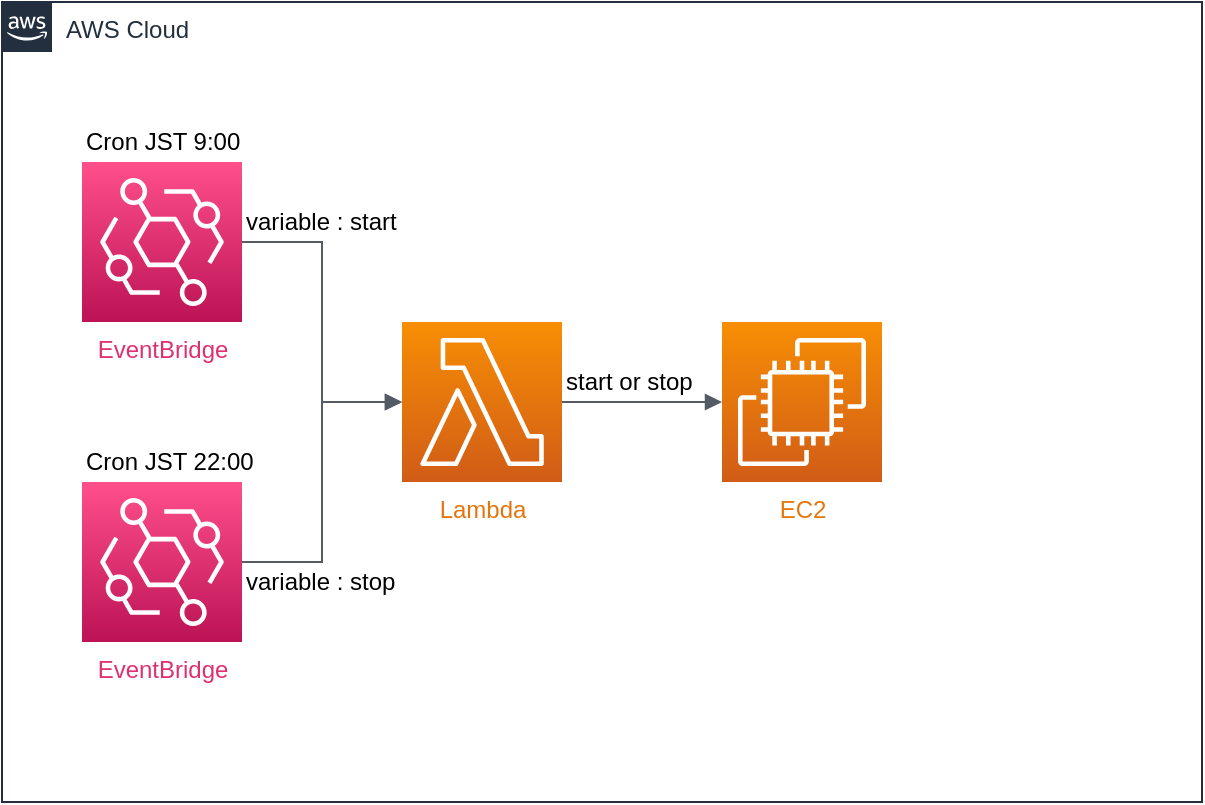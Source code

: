 <mxfile scale="2" border="10">
    <diagram id="GsEWdasdY-eWTikiNU9Z" name="ページ1">
        <mxGraphModel dx="638" dy="745" grid="0" gridSize="10" guides="1" tooltips="1" connect="1" arrows="1" fold="1" page="1" pageScale="1" pageWidth="827" pageHeight="1169" background="#ffffff" math="0" shadow="0">
            <root>
                <mxCell id="0"/>
                <mxCell id="1" parent="0"/>
                <mxCell id="2" value="AWS Cloud" style="points=[[0,0],[0.25,0],[0.5,0],[0.75,0],[1,0],[1,0.25],[1,0.5],[1,0.75],[1,1],[0.75,1],[0.5,1],[0.25,1],[0,1],[0,0.75],[0,0.5],[0,0.25]];outlineConnect=0;gradientColor=none;html=1;whiteSpace=wrap;fontSize=12;fontStyle=0;container=1;pointerEvents=0;collapsible=0;recursiveResize=0;shape=mxgraph.aws4.group;grIcon=mxgraph.aws4.group_aws_cloud_alt;strokeColor=#232F3E;fillColor=none;verticalAlign=top;align=left;spacingLeft=30;fontColor=#232F3E;dashed=0;" parent="1" vertex="1">
                    <mxGeometry x="80" y="160" width="600" height="400" as="geometry"/>
                </mxCell>
                <mxCell id="3" value="&lt;font color=&quot;#de3171&quot;&gt;EventBridge&lt;/font&gt;" style="sketch=0;points=[[0,0,0],[0.25,0,0],[0.5,0,0],[0.75,0,0],[1,0,0],[0,1,0],[0.25,1,0],[0.5,1,0],[0.75,1,0],[1,1,0],[0,0.25,0],[0,0.5,0],[0,0.75,0],[1,0.25,0],[1,0.5,0],[1,0.75,0]];outlineConnect=0;fontColor=#232F3E;gradientColor=#FF4F8B;gradientDirection=north;fillColor=#BC1356;strokeColor=#ffffff;dashed=0;verticalLabelPosition=bottom;verticalAlign=top;align=center;html=1;fontSize=12;fontStyle=0;aspect=fixed;shape=mxgraph.aws4.resourceIcon;resIcon=mxgraph.aws4.eventbridge;" vertex="1" parent="2">
                    <mxGeometry x="40" y="80" width="80" height="80" as="geometry"/>
                </mxCell>
                <mxCell id="4" value="&lt;font color=&quot;#e4750e&quot;&gt;Lambda&lt;/font&gt;" style="sketch=0;points=[[0,0,0],[0.25,0,0],[0.5,0,0],[0.75,0,0],[1,0,0],[0,1,0],[0.25,1,0],[0.5,1,0],[0.75,1,0],[1,1,0],[0,0.25,0],[0,0.5,0],[0,0.75,0],[1,0.25,0],[1,0.5,0],[1,0.75,0]];outlineConnect=0;fontColor=#232F3E;gradientColor=#F78E04;gradientDirection=north;fillColor=#D05C17;strokeColor=#ffffff;dashed=0;verticalLabelPosition=bottom;verticalAlign=top;align=center;html=1;fontSize=12;fontStyle=0;aspect=fixed;shape=mxgraph.aws4.resourceIcon;resIcon=mxgraph.aws4.lambda;" vertex="1" parent="2">
                    <mxGeometry x="200" y="160" width="80" height="80" as="geometry"/>
                </mxCell>
                <mxCell id="5" value="&lt;font color=&quot;#e5770d&quot;&gt;EC2&lt;/font&gt;" style="sketch=0;points=[[0,0,0],[0.25,0,0],[0.5,0,0],[0.75,0,0],[1,0,0],[0,1,0],[0.25,1,0],[0.5,1,0],[0.75,1,0],[1,1,0],[0,0.25,0],[0,0.5,0],[0,0.75,0],[1,0.25,0],[1,0.5,0],[1,0.75,0]];outlineConnect=0;fontColor=#232F3E;gradientColor=#F78E04;gradientDirection=north;fillColor=#D05C17;strokeColor=#ffffff;dashed=0;verticalLabelPosition=bottom;verticalAlign=top;align=center;html=1;fontSize=12;fontStyle=0;aspect=fixed;shape=mxgraph.aws4.resourceIcon;resIcon=mxgraph.aws4.ec2;" vertex="1" parent="2">
                    <mxGeometry x="360" y="160" width="80" height="80" as="geometry"/>
                </mxCell>
                <mxCell id="6" value="&lt;font color=&quot;#de3171&quot;&gt;EventBridge&lt;/font&gt;" style="sketch=0;points=[[0,0,0],[0.25,0,0],[0.5,0,0],[0.75,0,0],[1,0,0],[0,1,0],[0.25,1,0],[0.5,1,0],[0.75,1,0],[1,1,0],[0,0.25,0],[0,0.5,0],[0,0.75,0],[1,0.25,0],[1,0.5,0],[1,0.75,0]];outlineConnect=0;fontColor=#232F3E;gradientColor=#FF4F8B;gradientDirection=north;fillColor=#BC1356;strokeColor=#ffffff;dashed=0;verticalLabelPosition=bottom;verticalAlign=top;align=center;html=1;fontSize=12;fontStyle=0;aspect=fixed;shape=mxgraph.aws4.resourceIcon;resIcon=mxgraph.aws4.eventbridge;" vertex="1" parent="2">
                    <mxGeometry x="40" y="240" width="80" height="80" as="geometry"/>
                </mxCell>
                <mxCell id="8" value="" style="edgeStyle=orthogonalEdgeStyle;html=1;endArrow=block;elbow=vertical;startArrow=none;endFill=1;strokeColor=#545B64;rounded=0;fontColor=#e5770d;exitX=1;exitY=0.5;exitDx=0;exitDy=0;exitPerimeter=0;" edge="1" parent="2" source="3" target="4">
                    <mxGeometry width="100" relative="1" as="geometry">
                        <mxPoint x="190" y="70" as="sourcePoint"/>
                        <mxPoint x="290" y="70" as="targetPoint"/>
                    </mxGeometry>
                </mxCell>
                <mxCell id="9" value="" style="edgeStyle=orthogonalEdgeStyle;html=1;endArrow=block;elbow=vertical;startArrow=none;endFill=1;strokeColor=#545B64;rounded=0;fontColor=#e5770d;exitX=1;exitY=0.5;exitDx=0;exitDy=0;exitPerimeter=0;entryX=0;entryY=0.5;entryDx=0;entryDy=0;entryPerimeter=0;" edge="1" parent="2" source="6" target="4">
                    <mxGeometry width="100" relative="1" as="geometry">
                        <mxPoint x="180" y="330" as="sourcePoint"/>
                        <mxPoint x="280" y="330" as="targetPoint"/>
                    </mxGeometry>
                </mxCell>
                <mxCell id="10" value="" style="edgeStyle=orthogonalEdgeStyle;html=1;endArrow=block;elbow=vertical;startArrow=none;endFill=1;strokeColor=#545B64;rounded=0;fontColor=#e5770d;entryX=0;entryY=0.5;entryDx=0;entryDy=0;entryPerimeter=0;exitX=1;exitY=0.5;exitDx=0;exitDy=0;exitPerimeter=0;" edge="1" parent="2" source="4" target="5">
                    <mxGeometry width="100" relative="1" as="geometry">
                        <mxPoint x="250" y="300" as="sourcePoint"/>
                        <mxPoint x="350" y="300" as="targetPoint"/>
                    </mxGeometry>
                </mxCell>
                <mxCell id="11" value="&lt;font color=&quot;#000000&quot;&gt;Cron JST 9:00&lt;/font&gt;" style="rounded=0;whiteSpace=wrap;html=1;fontColor=#e5770d;fillColor=none;strokeColor=none;align=left;" vertex="1" parent="2">
                    <mxGeometry x="40" y="60" width="100" height="20" as="geometry"/>
                </mxCell>
                <mxCell id="12" value="&lt;font color=&quot;#000000&quot;&gt;Cron JST 22:00&lt;/font&gt;" style="rounded=0;whiteSpace=wrap;html=1;fontColor=#e5770d;fillColor=none;strokeColor=none;align=left;" vertex="1" parent="2">
                    <mxGeometry x="40" y="220" width="100" height="20" as="geometry"/>
                </mxCell>
                <mxCell id="13" value="&lt;font color=&quot;#000000&quot;&gt;variable : start&lt;/font&gt;" style="rounded=0;whiteSpace=wrap;html=1;fontColor=#e5770d;fillColor=none;strokeColor=none;align=left;" vertex="1" parent="2">
                    <mxGeometry x="120" y="100" width="100" height="20" as="geometry"/>
                </mxCell>
                <mxCell id="14" value="&lt;font color=&quot;#000000&quot;&gt;variable : stop&lt;/font&gt;" style="rounded=0;whiteSpace=wrap;html=1;fontColor=#e5770d;fillColor=none;strokeColor=none;align=left;" vertex="1" parent="2">
                    <mxGeometry x="120" y="280" width="100" height="20" as="geometry"/>
                </mxCell>
                <mxCell id="15" value="&lt;font color=&quot;#000000&quot;&gt;start or stop&lt;/font&gt;" style="rounded=0;whiteSpace=wrap;html=1;fontColor=#e5770d;fillColor=none;strokeColor=none;align=left;" vertex="1" parent="2">
                    <mxGeometry x="280" y="180" width="100" height="20" as="geometry"/>
                </mxCell>
            </root>
        </mxGraphModel>
    </diagram>
</mxfile>
